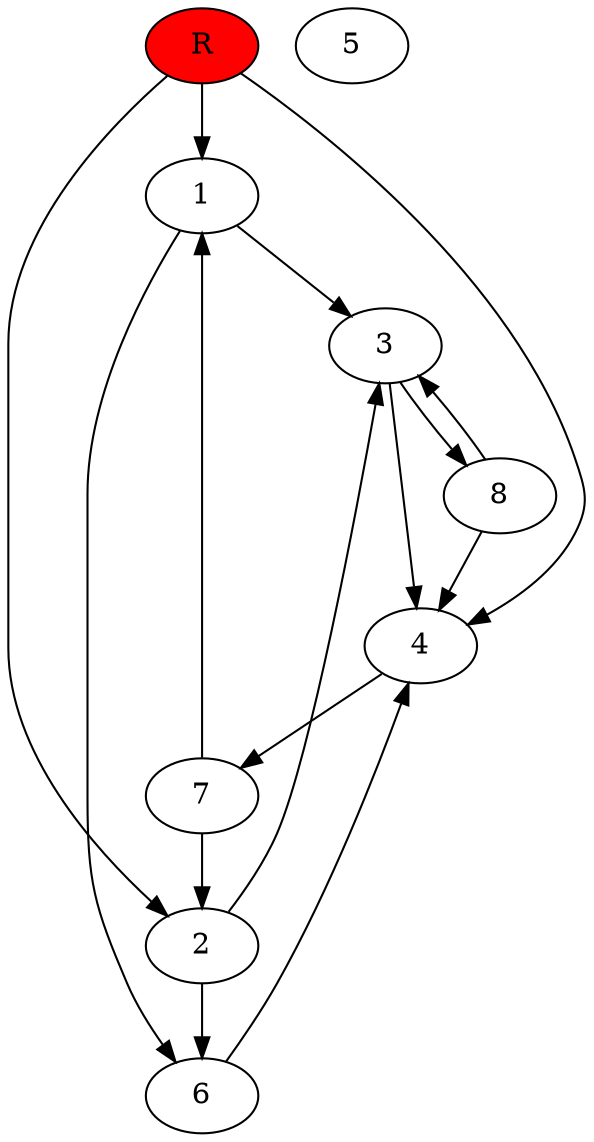 digraph prb44934 {
	1
	2
	3
	4
	5
	6
	7
	8
	R [fillcolor="#ff0000" style=filled]
	1 -> 3
	1 -> 6
	2 -> 3
	2 -> 6
	3 -> 4
	3 -> 8
	4 -> 7
	6 -> 4
	7 -> 1
	7 -> 2
	8 -> 3
	8 -> 4
	R -> 1
	R -> 2
	R -> 4
}
